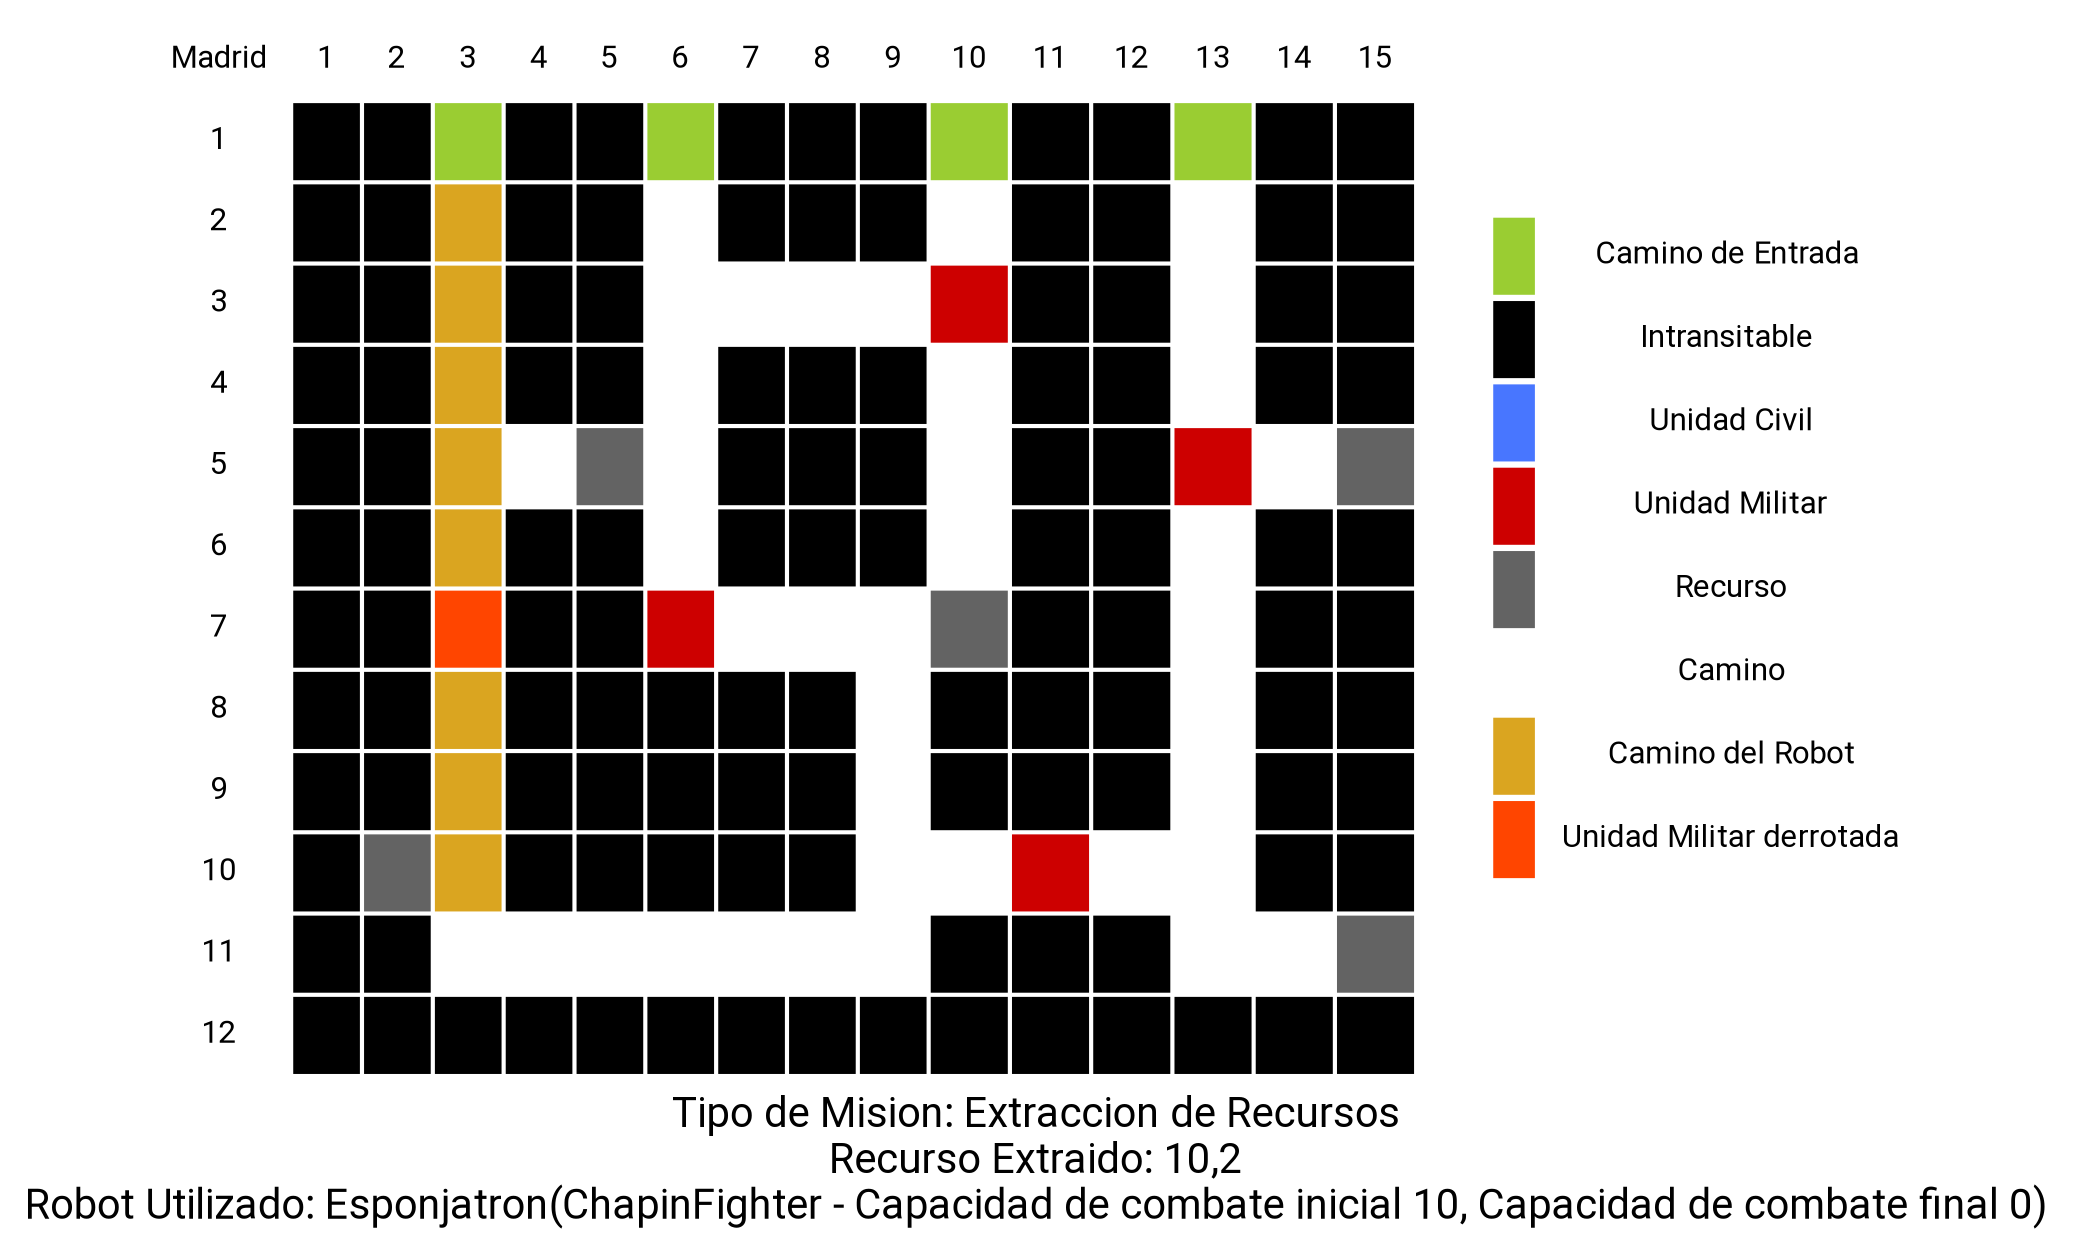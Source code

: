 digraph structs {
	node [shape=plaintext]
	patron [fontname="Roboto Condensed"fontsize="15pt", label=<
<TABLE BORDER="0" CELLBORDER="0" CELLSPACING="2" CELLPADDING="10">
<TR>
    <TD border="0">Madrid</TD><TD border="0">1</TD><TD border="0">2</TD><TD border="0">3</TD><TD border="0">4</TD><TD border="0">5</TD><TD border="0">6</TD><TD border="0">7</TD><TD border="0">8</TD><TD border="0">9</TD><TD border="0">10</TD><TD border="0">11</TD><TD border="0">12</TD><TD border="0">13</TD><TD border="0">14</TD><TD border="0">15</TD>
</TR>
<TR>
        <TD border="0">1</TD>
<TD bgcolor="black">   </TD>
<TD bgcolor="black">   </TD>
<TD bgcolor="yellowgreen">   </TD>
<TD bgcolor="black">   </TD>
<TD bgcolor="black">   </TD>
<TD bgcolor="yellowgreen">   </TD>
<TD bgcolor="black">   </TD>
<TD bgcolor="black">   </TD>
<TD bgcolor="black">   </TD>
<TD bgcolor="yellowgreen">   </TD>
<TD bgcolor="black">   </TD>
<TD bgcolor="black">   </TD>
<TD bgcolor="yellowgreen">   </TD>
<TD bgcolor="black">   </TD>
<TD bgcolor="black">   </TD></TR>
<TR>
        <TD border="0">2</TD>
<TD bgcolor="black">   </TD>
<TD bgcolor="black">   </TD>
<TD bgcolor="goldenrod">   </TD>
<TD bgcolor="black">   </TD>
<TD bgcolor="black">   </TD>
<TD>   </TD>
<TD bgcolor="black">   </TD>
<TD bgcolor="black">   </TD>
<TD bgcolor="black">   </TD>
<TD>   </TD>
<TD bgcolor="black">   </TD>
<TD bgcolor="black">   </TD>
<TD>   </TD>
<TD bgcolor="black">   </TD>
<TD bgcolor="black">   </TD></TR>
<TR>
        <TD border="0">3</TD>
<TD bgcolor="black">   </TD>
<TD bgcolor="black">   </TD>
<TD bgcolor="goldenrod">   </TD>
<TD bgcolor="black">   </TD>
<TD bgcolor="black">   </TD>
<TD>   </TD>
<TD>   </TD>
<TD>   </TD>
<TD>   </TD>
<TD bgcolor="red3">   </TD>
<TD bgcolor="black">   </TD>
<TD bgcolor="black">   </TD>
<TD>   </TD>
<TD bgcolor="black">   </TD>
<TD bgcolor="black">   </TD></TR>
<TR>
        <TD border="0">4</TD>
<TD bgcolor="black">   </TD>
<TD bgcolor="black">   </TD>
<TD bgcolor="goldenrod">   </TD>
<TD bgcolor="black">   </TD>
<TD bgcolor="black">   </TD>
<TD>   </TD>
<TD bgcolor="black">   </TD>
<TD bgcolor="black">   </TD>
<TD bgcolor="black">   </TD>
<TD>   </TD>
<TD bgcolor="black">   </TD>
<TD bgcolor="black">   </TD>
<TD>   </TD>
<TD bgcolor="black">   </TD>
<TD bgcolor="black">   </TD></TR>
<TR>
        <TD border="0">5</TD>
<TD bgcolor="black">   </TD>
<TD bgcolor="black">   </TD>
<TD bgcolor="goldenrod">   </TD>
<TD>   </TD>
<TD bgcolor="grey39">   </TD>
<TD>   </TD>
<TD bgcolor="black">   </TD>
<TD bgcolor="black">   </TD>
<TD bgcolor="black">   </TD>
<TD>   </TD>
<TD bgcolor="black">   </TD>
<TD bgcolor="black">   </TD>
<TD bgcolor="red3">   </TD>
<TD>   </TD>
<TD bgcolor="grey39">   </TD></TR>
<TR>
        <TD border="0">6</TD>
<TD bgcolor="black">   </TD>
<TD bgcolor="black">   </TD>
<TD bgcolor="goldenrod">   </TD>
<TD bgcolor="black">   </TD>
<TD bgcolor="black">   </TD>
<TD>   </TD>
<TD bgcolor="black">   </TD>
<TD bgcolor="black">   </TD>
<TD bgcolor="black">   </TD>
<TD>   </TD>
<TD bgcolor="black">   </TD>
<TD bgcolor="black">   </TD>
<TD>   </TD>
<TD bgcolor="black">   </TD>
<TD bgcolor="black">   </TD></TR>
<TR>
        <TD border="0">7</TD>
<TD bgcolor="black">   </TD>
<TD bgcolor="black">   </TD>
<TD bgcolor="orangered">   </TD>
<TD bgcolor="black">   </TD>
<TD bgcolor="black">   </TD>
<TD bgcolor="red3">   </TD>
<TD>   </TD>
<TD>   </TD>
<TD>   </TD>
<TD bgcolor="grey39">   </TD>
<TD bgcolor="black">   </TD>
<TD bgcolor="black">   </TD>
<TD>   </TD>
<TD bgcolor="black">   </TD>
<TD bgcolor="black">   </TD></TR>
<TR>
        <TD border="0">8</TD>
<TD bgcolor="black">   </TD>
<TD bgcolor="black">   </TD>
<TD bgcolor="goldenrod">   </TD>
<TD bgcolor="black">   </TD>
<TD bgcolor="black">   </TD>
<TD bgcolor="black">   </TD>
<TD bgcolor="black">   </TD>
<TD bgcolor="black">   </TD>
<TD>   </TD>
<TD bgcolor="black">   </TD>
<TD bgcolor="black">   </TD>
<TD bgcolor="black">   </TD>
<TD>   </TD>
<TD bgcolor="black">   </TD>
<TD bgcolor="black">   </TD></TR>
<TR>
        <TD border="0">9</TD>
<TD bgcolor="black">   </TD>
<TD bgcolor="black">   </TD>
<TD bgcolor="goldenrod">   </TD>
<TD bgcolor="black">   </TD>
<TD bgcolor="black">   </TD>
<TD bgcolor="black">   </TD>
<TD bgcolor="black">   </TD>
<TD bgcolor="black">   </TD>
<TD>   </TD>
<TD bgcolor="black">   </TD>
<TD bgcolor="black">   </TD>
<TD bgcolor="black">   </TD>
<TD>   </TD>
<TD bgcolor="black">   </TD>
<TD bgcolor="black">   </TD></TR>
<TR>
        <TD border="0">10</TD>
<TD bgcolor="black">   </TD>
<TD bgcolor="grey39">   </TD>
<TD bgcolor="goldenrod">   </TD>
<TD bgcolor="black">   </TD>
<TD bgcolor="black">   </TD>
<TD bgcolor="black">   </TD>
<TD bgcolor="black">   </TD>
<TD bgcolor="black">   </TD>
<TD>   </TD>
<TD>   </TD>
<TD bgcolor="red3">   </TD>
<TD>   </TD>
<TD>   </TD>
<TD bgcolor="black">   </TD>
<TD bgcolor="black">   </TD></TR>
<TR>
        <TD border="0">11</TD>
<TD bgcolor="black">   </TD>
<TD bgcolor="black">   </TD>
<TD>   </TD>
<TD>   </TD>
<TD>   </TD>
<TD>   </TD>
<TD>   </TD>
<TD>   </TD>
<TD>   </TD>
<TD bgcolor="black">   </TD>
<TD bgcolor="black">   </TD>
<TD bgcolor="black">   </TD>
<TD>   </TD>
<TD>   </TD>
<TD bgcolor="grey39">   </TD></TR>
<TR>
        <TD border="0">12</TD>
<TD bgcolor="black">   </TD>
<TD bgcolor="black">   </TD>
<TD bgcolor="black">   </TD>
<TD bgcolor="black">   </TD>
<TD bgcolor="black">   </TD>
<TD bgcolor="black">   </TD>
<TD bgcolor="black">   </TD>
<TD bgcolor="black">   </TD>
<TD bgcolor="black">   </TD>
<TD bgcolor="black">   </TD>
<TD bgcolor="black">   </TD>
<TD bgcolor="black">   </TD>
<TD bgcolor="black">   </TD>
<TD bgcolor="black">   </TD>
<TD bgcolor="black">   </TD></TR></TABLE>>]fontname="Roboto Condensed"fontsize="20pt"label="Tipo de Mision: Extraccion de Recursos\nRecurso Extraido: 10,2\nRobot Utilizado: Esponjatron(ChapinFighter - Capacidad de combate inicial 10, Capacidad de combate final 0)"
info1[fontname="Roboto Condensed"fontsize="15pt", label=<
<TABLE BORDER="0" CELLBORDER="0" CELLSPACING="3" CELLPADDING="10">
<TR>
    <TD border="0" bgcolor="yellowgreen"></TD> 
    <TD border="0">Camino de Entrada </TD> 
</TR>
<TR>
    <TD border="0" bgcolor="black"></TD> 
    <TD border="0">Intransitable </TD> 
</TR>
<TR>
    <TD border="0" bgcolor="royalblue1"></TD> 
    <TD border="0">Unidad Civil</TD> 
</TR>
<TR>
    <TD border="0" bgcolor="red3"></TD> 
    <TD border="0">Unidad Militar</TD> 
</TR>
<TR>
    <TD border="0" bgcolor="grey39"></TD> 
    <TD border="0">Recurso</TD> 
</TR>
<TR>
    <TD border="0" bgcolor="white"></TD> 
    <TD border="0">Camino</TD> 
</TR>
<TR>
    <TD border="0" bgcolor="goldenrod"></TD> 
    <TD border="0">Camino del Robot</TD> 
</TR>
<TR>
    <TD border="0" bgcolor="orangered"></TD> 
    <TD border="0">Unidad Militar derrotada</TD> 
</TR>
</TABLE>>]
}